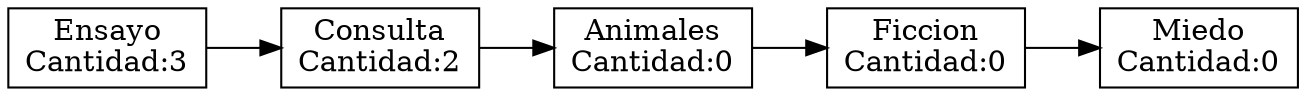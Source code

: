 digraph g{
rankdir = LR;
node[shape=box];
"Ensayo\nCantidad:3" -> "Consulta\nCantidad:2" -> "Animales\nCantidad:0" -> "Ficcion\nCantidad:0" -> "Miedo\nCantidad:0";
}